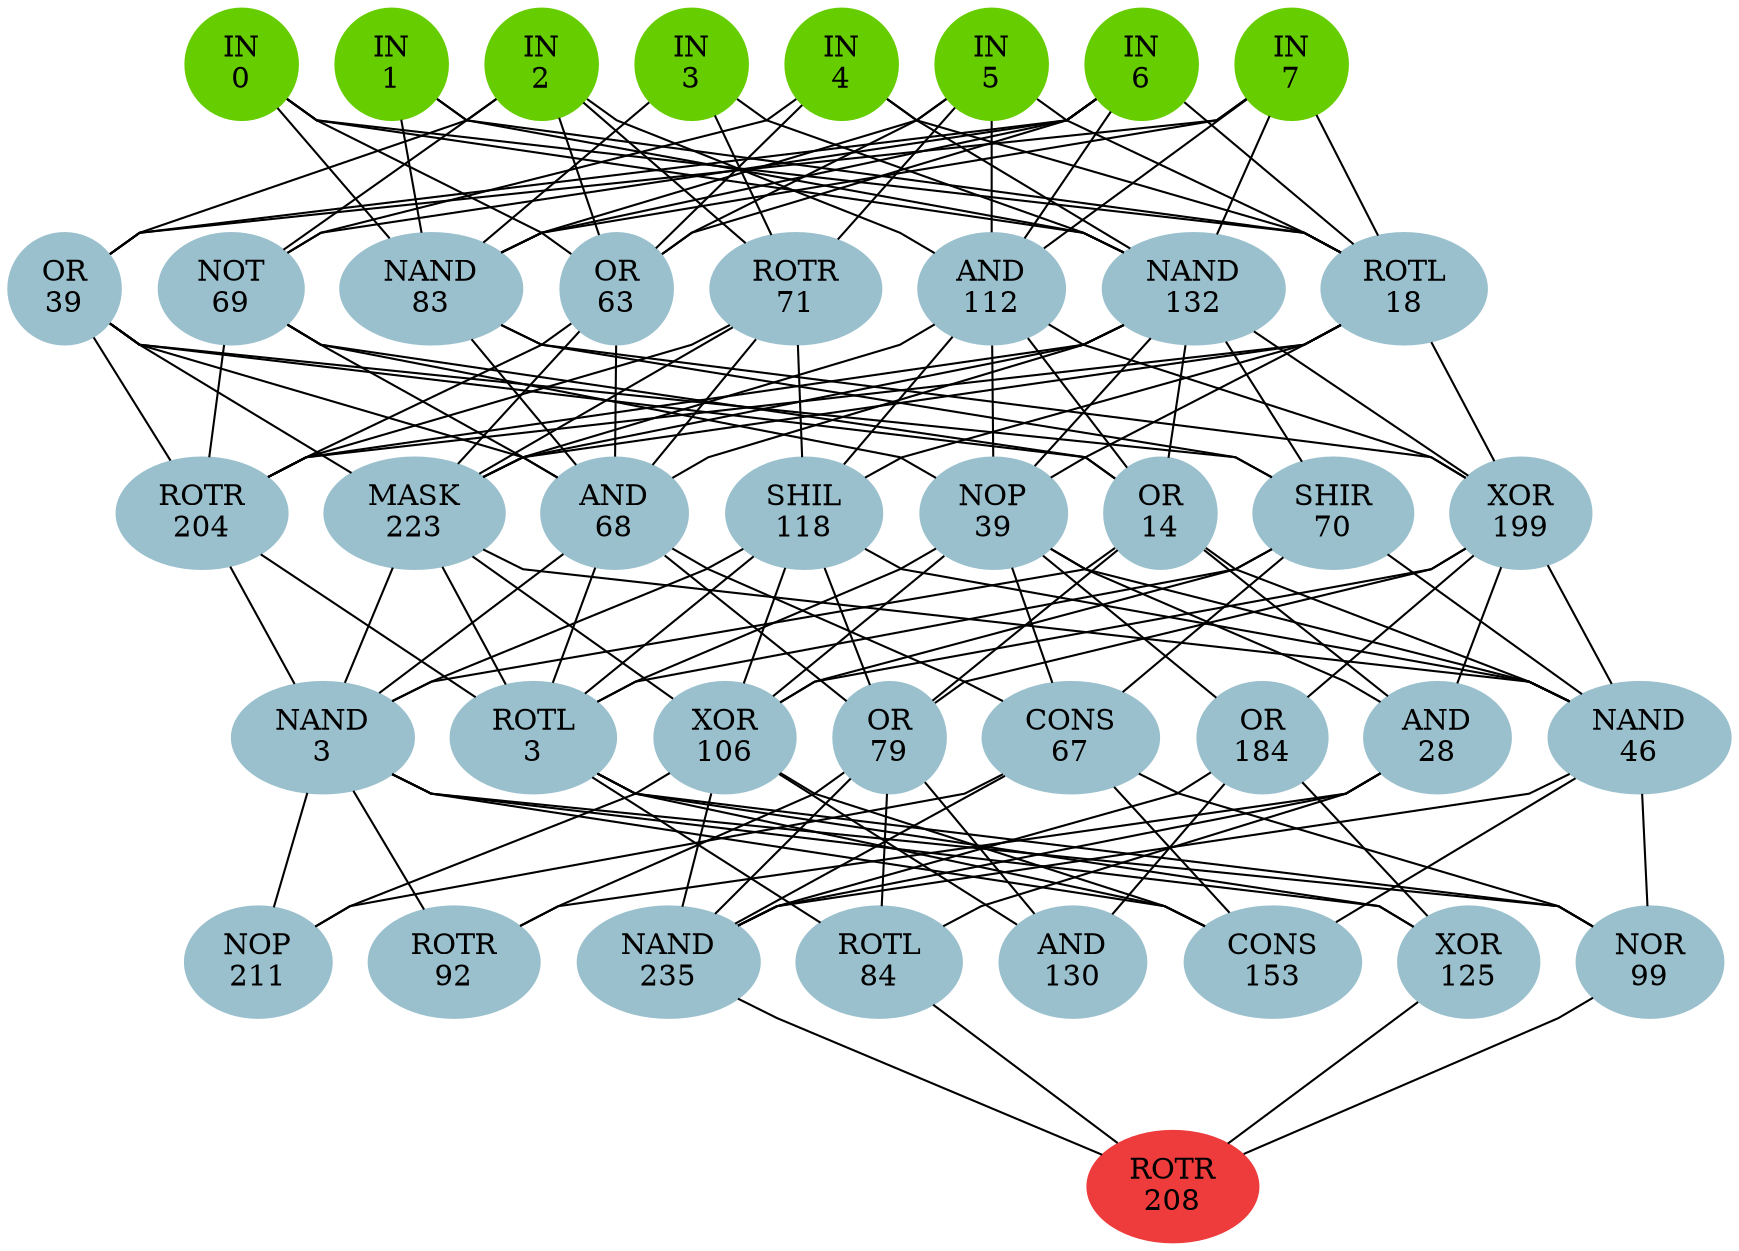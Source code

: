 graph EACircuit {
rankdir=BT;
ranksep=0.75;
ordering=out;
splines=polyline;
node [style=filled, color=lightblue2];

{ rank=same;
node [color=chartreuse3];
"-1_0"[label="IN\n0"];
node [color=chartreuse3];
"-1_1"[label="IN\n1"];
node [color=chartreuse3];
"-1_2"[label="IN\n2"];
node [color=chartreuse3];
"-1_3"[label="IN\n3"];
node [color=chartreuse3];
"-1_4"[label="IN\n4"];
node [color=chartreuse3];
"-1_5"[label="IN\n5"];
node [color=chartreuse3];
"-1_6"[label="IN\n6"];
node [color=chartreuse3];
"-1_7"[label="IN\n7"];
}
{ rank=same;
node [color=lightblue3];
"0_0"[label="OR\n39"];
node [color=lightblue3];
"0_1"[label="NOT\n69"];
node [color=lightblue3];
"0_2"[label="NAND\n83"];
node [color=lightblue3];
"0_3"[label="OR\n63"];
node [color=lightblue3];
"0_4"[label="ROTR\n71"];
node [color=lightblue3];
"0_5"[label="AND\n112"];
node [color=lightblue3];
"0_6"[label="NAND\n132"];
node [color=lightblue3];
"0_7"[label="ROTL\n18"];
}
{ rank=same;
node [color=lightblue3];
"1_0"[label="ROTR\n204"];
node [color=lightblue3];
"1_1"[label="MASK\n223"];
node [color=lightblue3];
"1_2"[label="AND\n68"];
node [color=lightblue3];
"1_3"[label="SHIL\n118"];
node [color=lightblue3];
"1_4"[label="NOP\n39"];
node [color=lightblue3];
"1_5"[label="OR\n14"];
node [color=lightblue3];
"1_6"[label="SHIR\n70"];
node [color=lightblue3];
"1_7"[label="XOR\n199"];
}
{ rank=same;
node [color=lightblue3];
"2_0"[label="NAND\n3"];
node [color=lightblue3];
"2_1"[label="ROTL\n3"];
node [color=lightblue3];
"2_2"[label="XOR\n106"];
node [color=lightblue3];
"2_3"[label="OR\n79"];
node [color=lightblue3];
"2_4"[label="CONS\n67"];
node [color=lightblue3];
"2_5"[label="OR\n184"];
node [color=lightblue3];
"2_6"[label="AND\n28"];
node [color=lightblue3];
"2_7"[label="NAND\n46"];
}
{ rank=same;
node [color=lightblue3];
"3_0"[label="NOP\n211"];
node [color=lightblue3];
"3_1"[label="ROTR\n92"];
node [color=lightblue3];
"3_2"[label="NAND\n235"];
node [color=lightblue3];
"3_3"[label="ROTL\n84"];
node [color=lightblue3];
"3_4"[label="AND\n130"];
node [color=lightblue3];
"3_5"[label="CONS\n153"];
node [color=lightblue3];
"3_6"[label="XOR\n125"];
node [color=lightblue3];
"3_7"[label="NOR\n99"];
}
{ rank=same;
node [color=brown2];
"4_0"[label="ROTR\n208"];
}
edge[style=invis];
"-1_0" -- "-1_1" -- "-1_2" -- "-1_3" -- "-1_4" -- "-1_5" -- "-1_6" -- "-1_7";
"0_0" -- "0_1" -- "0_2" -- "0_3" -- "0_4" -- "0_5" -- "0_6" -- "0_7";
"1_0" -- "1_1" -- "1_2" -- "1_3" -- "1_4" -- "1_5" -- "1_6" -- "1_7";
"2_0" -- "2_1" -- "2_2" -- "2_3" -- "2_4" -- "2_5" -- "2_6" -- "2_7";
"3_0" -- "3_1" -- "3_2" -- "3_3" -- "3_4" -- "3_5" -- "3_6" -- "3_7";
"4_0" -- "4_0";
edge[style=solid];
"0_0" -- "-1_2";
"0_0" -- "-1_6";
"0_0" -- "-1_7";
"0_1" -- "-1_2";
"0_1" -- "-1_4";
"0_1" -- "-1_6";
"0_2" -- "-1_0";
"0_2" -- "-1_1";
"0_2" -- "-1_3";
"0_2" -- "-1_5";
"0_2" -- "-1_6";
"0_2" -- "-1_7";
"0_3" -- "-1_0";
"0_3" -- "-1_2";
"0_3" -- "-1_4";
"0_3" -- "-1_5";
"0_3" -- "-1_6";
"0_4" -- "-1_2";
"0_4" -- "-1_3";
"0_4" -- "-1_5";
"0_5" -- "-1_2";
"0_5" -- "-1_5";
"0_5" -- "-1_6";
"0_5" -- "-1_7";
"0_6" -- "-1_0";
"0_6" -- "-1_1";
"0_6" -- "-1_3";
"0_6" -- "-1_4";
"0_6" -- "-1_7";
"0_7" -- "-1_0";
"0_7" -- "-1_1";
"0_7" -- "-1_4";
"0_7" -- "-1_5";
"0_7" -- "-1_6";
"0_7" -- "-1_7";
"1_0" -- "0_0";
"1_0" -- "0_1";
"1_0" -- "0_3";
"1_0" -- "0_4";
"1_0" -- "0_6";
"1_0" -- "0_7";
"1_1" -- "0_0";
"1_1" -- "0_3";
"1_1" -- "0_4";
"1_1" -- "0_5";
"1_1" -- "0_6";
"1_1" -- "0_7";
"1_2" -- "0_0";
"1_2" -- "0_1";
"1_2" -- "0_2";
"1_2" -- "0_3";
"1_2" -- "0_4";
"1_2" -- "0_6";
"1_3" -- "0_4";
"1_3" -- "0_5";
"1_3" -- "0_7";
"1_4" -- "0_1";
"1_4" -- "0_5";
"1_4" -- "0_6";
"1_4" -- "0_7";
"1_5" -- "0_0";
"1_5" -- "0_1";
"1_5" -- "0_5";
"1_5" -- "0_6";
"1_6" -- "0_0";
"1_6" -- "0_2";
"1_6" -- "0_6";
"1_7" -- "0_2";
"1_7" -- "0_5";
"1_7" -- "0_6";
"1_7" -- "0_7";
"2_0" -- "1_0";
"2_0" -- "1_1";
"2_0" -- "1_2";
"2_0" -- "1_3";
"2_0" -- "1_5";
"2_1" -- "1_0";
"2_1" -- "1_1";
"2_1" -- "1_2";
"2_1" -- "1_3";
"2_1" -- "1_4";
"2_1" -- "1_6";
"2_2" -- "1_1";
"2_2" -- "1_3";
"2_2" -- "1_4";
"2_2" -- "1_6";
"2_2" -- "1_7";
"2_3" -- "1_2";
"2_3" -- "1_3";
"2_3" -- "1_5";
"2_3" -- "1_7";
"2_4" -- "1_2";
"2_4" -- "1_4";
"2_4" -- "1_6";
"2_5" -- "1_4";
"2_5" -- "1_7";
"2_6" -- "1_4";
"2_6" -- "1_5";
"2_6" -- "1_7";
"2_7" -- "1_1";
"2_7" -- "1_3";
"2_7" -- "1_4";
"2_7" -- "1_5";
"2_7" -- "1_6";
"2_7" -- "1_7";
"3_0" -- "2_0";
"3_0" -- "2_2";
"3_0" -- "2_4";
"3_1" -- "2_0";
"3_1" -- "2_3";
"3_1" -- "2_6";
"3_2" -- "2_2";
"3_2" -- "2_3";
"3_2" -- "2_4";
"3_2" -- "2_5";
"3_2" -- "2_6";
"3_2" -- "2_7";
"3_3" -- "2_1";
"3_3" -- "2_3";
"3_3" -- "2_6";
"3_4" -- "2_2";
"3_4" -- "2_3";
"3_4" -- "2_5";
"3_5" -- "2_0";
"3_5" -- "2_1";
"3_5" -- "2_2";
"3_5" -- "2_4";
"3_5" -- "2_7";
"3_6" -- "2_0";
"3_6" -- "2_1";
"3_6" -- "2_5";
"3_7" -- "2_0";
"3_7" -- "2_1";
"3_7" -- "2_4";
"3_7" -- "2_7";
"4_0" -- "3_2";
"4_0" -- "3_3";
"4_0" -- "3_6";
"4_0" -- "3_7";
}